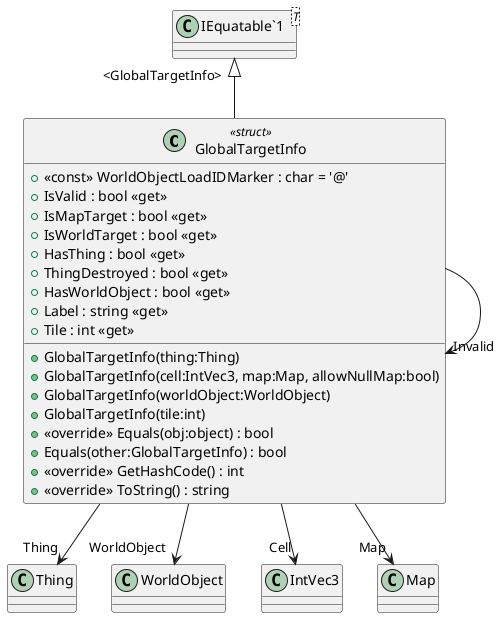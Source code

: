 @startuml
class GlobalTargetInfo <<struct>> {
    + <<const>> WorldObjectLoadIDMarker : char = '@'
    + IsValid : bool <<get>>
    + IsMapTarget : bool <<get>>
    + IsWorldTarget : bool <<get>>
    + HasThing : bool <<get>>
    + ThingDestroyed : bool <<get>>
    + HasWorldObject : bool <<get>>
    + Label : string <<get>>
    + Tile : int <<get>>
    + GlobalTargetInfo(thing:Thing)
    + GlobalTargetInfo(cell:IntVec3, map:Map, allowNullMap:bool)
    + GlobalTargetInfo(worldObject:WorldObject)
    + GlobalTargetInfo(tile:int)
    + <<override>> Equals(obj:object) : bool
    + Equals(other:GlobalTargetInfo) : bool
    + <<override>> GetHashCode() : int
    + <<override>> ToString() : string
}
class "IEquatable`1"<T> {
}
"IEquatable`1" "<GlobalTargetInfo>" <|-- GlobalTargetInfo
GlobalTargetInfo --> "Thing" Thing
GlobalTargetInfo --> "WorldObject" WorldObject
GlobalTargetInfo --> "Invalid" GlobalTargetInfo
GlobalTargetInfo --> "Cell" IntVec3
GlobalTargetInfo --> "Map" Map
@enduml
